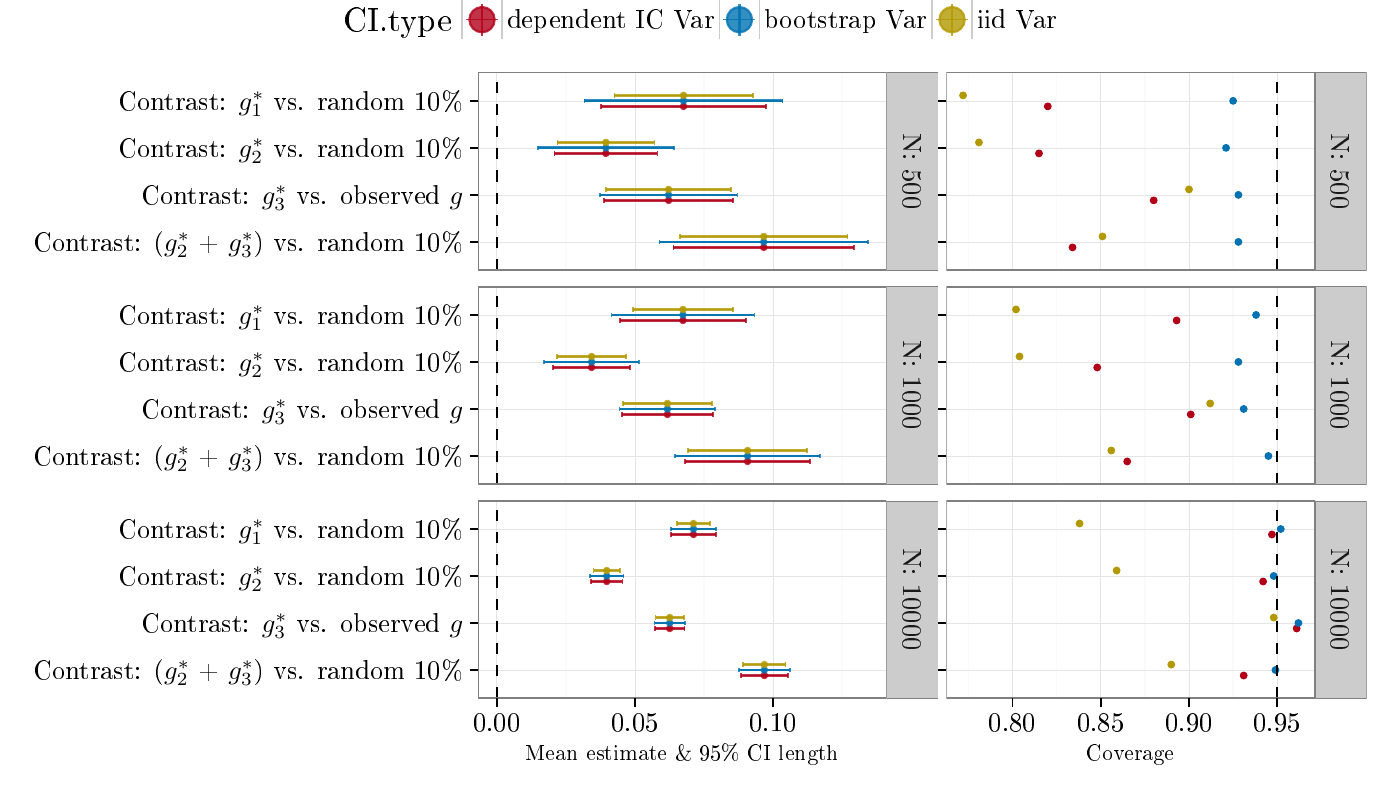 % Created by tikzDevice version 0.8.1 on 2016-04-19 14:17:20
% !TEX encoding = UTF-8 Unicode
\documentclass[english]{article}
\nonstopmode

\usepackage{tikz}

\usepackage[active,tightpage,psfixbb]{preview}

\PreviewEnvironment{pgfpicture}

\setlength\PreviewBorder{0pt}

\newcommand{\SweaveOpts}[1]{}  % do not interfere with LaTeX
\newcommand{\SweaveInput}[1]{} % because they are not real TeX commands
\newcommand{\Sexpr}[1]{}       % will only be parsed by R

 % \documentclass[a4paper]{article}
\usepackage[T1]{fontenc}
\usepackage[latin9]{inputenc} % \usepackage[utf8]{inputenc}
\usepackage{geometry}
% \geometry{verbose,tmargin=2cm,bmargin=2cm,lmargin=3cm,rmargin=3cm}
\usepackage{amsthm, amsmath,amssymb} % ,amsfonts
\usepackage{setspace}
\usepackage{esint}
\usepackage[authoryear]{natbib}
\onehalfspacing

\makeatletter
\usepackage{authblk}
\usepackage[multiple]{footmisc}
\usepackage{pdflscape}
\usepackage{booktabs}

% \usepackage{jheppub}
%%\usepackage[round]{natbib}
\usepackage[colorlinks=true,urlcolor=blue]{hyperref}
\usepackage{graphicx}
\usepackage{pdflscape}
\usepackage{color}
\usepackage{float}

\definecolor{blue}{rgb}{.2,.2,.7}
\definecolor{red}{rgb}{.7,.2,.2}
\definecolor{green}{rgb}{0,.6,.3}
\definecolor{gray}{rgb}{0.45,0.45,0.45}
\newcommand{\btext}[1]{\textcolor{blue}{#1}}
\newcommand{\rtext}[1]{\textcolor{red}{#1}}
\newcommand{\gtext}[1]{\textcolor{green}{#1}}
\newcommand{\wtext}[1]{\textcolor{white}{#1}}
\newcommand{\old}[1]{\textcolor{gray}{#1}}
\definecolor{gray90}{RGB}{229,229,229}
\definecolor{gray77}{RGB}{196,196,196}
\definecolor{gray60}{RGB}{153,153,153}

\renewcommand{\thefootnote}{\alph{footnote}}
%%\newcommand{\acronym}[1]{\textsc{#1}}
%%\newcommand{\class}[1]{\mbox{\textsf{#1}}}
\newcommand{\code}[1]{\mbox{\texttt{#1}}}
\newcommand{\pkg}[1]{{\normalfont\fontseries{b}\selectfont #1}}
\newcommand{\proglang}[1]{\textsf{#1}}

\newcommand\XOR{\mathbin{\char`\^}}
\newcommand\independent{\protect\mathpalette{\protect\independenT}{\perp}}
\def\independenT#1#2{\mathrel{\rlap{$#1#2$}\mkern2mu{#1#2}}}

\theoremstyle{plain}
\newtheorem*{thm*}{\protect\theoremname}
\theoremstyle{plain}
\newtheorem*{lem*}{\protect\lemmaname}

\makeatother
\usepackage{babel}
\providecommand{\lemmaname}{Lemma}
\providecommand{\theoremname}{Theorem}


%\VignetteEngine{knitr::knitr}
%\VignetteIndexEntry{Introduction}



\begin{document}

\begin{tikzpicture}[x=1pt,y=1pt]
\definecolor{fillColor}{RGB}{255,255,255}
\path[use as bounding box,fill=fillColor,fill opacity=0.00] (0,0) rectangle (505.89,289.08);
\begin{scope}
\path[clip] (  0.00,  0.00) rectangle (505.89,289.08);
\definecolor{fillColor}{RGB}{255,255,255}

\path[fill=fillColor] (119.75,270.48) rectangle (386.14,293.47);
\end{scope}
\begin{scope}
\path[clip] (  0.00,  0.00) rectangle (505.89,289.08);
\definecolor{drawColor}{RGB}{0,0,0}

\node[text=drawColor,anchor=base west,inner sep=0pt, outer sep=0pt, scale=  1.20] at (124.02,277.84) {CI.type};
\end{scope}
\begin{scope}
\path[clip] (  0.00,  0.00) rectangle (505.89,289.08);
\definecolor{drawColor}{gray}{0.80}
\definecolor{fillColor}{RGB}{255,255,255}

\path[draw=drawColor,line width= 0.6pt,line join=round,line cap=round,fill=fillColor] (166.95,274.74) rectangle (181.41,289.20);
\end{scope}
\begin{scope}
\path[clip] (  0.00,  0.00) rectangle (505.89,289.08);
\definecolor{drawColor}{RGB}{178,0,25}

\path[draw=drawColor,draw opacity=0.80,line width= 1.0pt,line join=round] (174.18,276.19) -- (174.18,287.75);
\definecolor{fillColor}{RGB}{178,0,25}

\path[draw=drawColor,draw opacity=0.80,line width= 0.8pt,line join=round,line cap=round,fill=fillColor,fill opacity=0.80] (174.18,281.97) circle (  4.57);
\end{scope}
\begin{scope}
\path[clip] (  0.00,  0.00) rectangle (505.89,289.08);
\definecolor{drawColor}{RGB}{178,0,25}

\path[draw=drawColor,draw opacity=0.80,line width= 0.6pt,line join=round] (168.40,281.97) -- (179.96,281.97);
\end{scope}
\begin{scope}
\path[clip] (  0.00,  0.00) rectangle (505.89,289.08);
\definecolor{drawColor}{gray}{0.80}
\definecolor{fillColor}{RGB}{255,255,255}

\path[draw=drawColor,line width= 0.6pt,line join=round,line cap=round,fill=fillColor] (259.96,274.74) rectangle (274.42,289.20);
\end{scope}
\begin{scope}
\path[clip] (  0.00,  0.00) rectangle (505.89,289.08);
\definecolor{drawColor}{RGB}{0,114,178}

\path[draw=drawColor,draw opacity=0.80,line width= 1.0pt,line join=round] (267.19,276.19) -- (267.19,287.75);
\definecolor{fillColor}{RGB}{0,114,178}

\path[draw=drawColor,draw opacity=0.80,line width= 0.8pt,line join=round,line cap=round,fill=fillColor,fill opacity=0.80] (267.19,281.97) circle (  4.57);
\end{scope}
\begin{scope}
\path[clip] (  0.00,  0.00) rectangle (505.89,289.08);
\definecolor{drawColor}{RGB}{0,114,178}

\path[draw=drawColor,draw opacity=0.80,line width= 0.6pt,line join=round] (261.41,281.97) -- (272.97,281.97);
\end{scope}
\begin{scope}
\path[clip] (  0.00,  0.00) rectangle (505.89,289.08);
\definecolor{drawColor}{gray}{0.80}
\definecolor{fillColor}{RGB}{255,255,255}

\path[draw=drawColor,line width= 0.6pt,line join=round,line cap=round,fill=fillColor] (336.79,274.74) rectangle (351.25,289.20);
\end{scope}
\begin{scope}
\path[clip] (  0.00,  0.00) rectangle (505.89,289.08);
\definecolor{drawColor}{RGB}{178,153,0}

\path[draw=drawColor,draw opacity=0.80,line width= 1.0pt,line join=round] (344.02,276.19) -- (344.02,287.75);
\definecolor{fillColor}{RGB}{178,153,0}

\path[draw=drawColor,draw opacity=0.80,line width= 0.8pt,line join=round,line cap=round,fill=fillColor,fill opacity=0.80] (344.02,281.97) circle (  4.57);
\end{scope}
\begin{scope}
\path[clip] (  0.00,  0.00) rectangle (505.89,289.08);
\definecolor{drawColor}{RGB}{178,153,0}

\path[draw=drawColor,draw opacity=0.80,line width= 0.6pt,line join=round] (338.24,281.97) -- (349.80,281.97);
\end{scope}
\begin{scope}
\path[clip] (  0.00,  0.00) rectangle (505.89,289.08);
\definecolor{drawColor}{RGB}{0,0,0}

\node[text=drawColor,anchor=base west,inner sep=0pt, outer sep=0pt, scale=  0.96] at (183.22,278.67) {dependent IC Var};
\end{scope}
\begin{scope}
\path[clip] (  0.00,  0.00) rectangle (505.89,289.08);
\definecolor{drawColor}{RGB}{0,0,0}

\node[text=drawColor,anchor=base west,inner sep=0pt, outer sep=0pt, scale=  0.96] at (276.23,278.67) {bootstrap Var};
\end{scope}
\begin{scope}
\path[clip] (  0.00,  0.00) rectangle (505.89,289.08);
\definecolor{drawColor}{RGB}{0,0,0}

\node[text=drawColor,anchor=base west,inner sep=0pt, outer sep=0pt, scale=  0.96] at (353.05,278.67) {iid Var};
\end{scope}
\begin{scope}
\path[clip] (  0.00,  0.00) rectangle (338.95,274.86);
\definecolor{drawColor}{RGB}{255,255,255}
\definecolor{fillColor}{RGB}{255,255,255}

\path[draw=drawColor,line width= 0.6pt,line join=round,line cap=round,fill=fillColor] (  0.00,  0.00) rectangle (338.95,274.86);
\end{scope}
\begin{scope}
\path[clip] (172.78,191.47) rectangle (320.33,262.82);
\definecolor{fillColor}{RGB}{255,255,255}

\path[fill=fillColor] (172.78,191.47) rectangle (320.33,262.82);
\definecolor{drawColor}{gray}{0.98}

\path[draw=drawColor,line width= 0.6pt,line join=round] (204.46,191.47) --
	(204.46,262.82);

\path[draw=drawColor,line width= 0.6pt,line join=round] (254.41,191.47) --
	(254.41,262.82);

\path[draw=drawColor,line width= 0.6pt,line join=round] (304.36,191.47) --
	(304.36,262.82);
\definecolor{drawColor}{gray}{0.90}

\path[draw=drawColor,line width= 0.2pt,line join=round] (172.78,201.66) --
	(320.33,201.66);

\path[draw=drawColor,line width= 0.2pt,line join=round] (172.78,218.65) --
	(320.33,218.65);

\path[draw=drawColor,line width= 0.2pt,line join=round] (172.78,235.64) --
	(320.33,235.64);

\path[draw=drawColor,line width= 0.2pt,line join=round] (172.78,252.63) --
	(320.33,252.63);

\path[draw=drawColor,line width= 0.2pt,line join=round] (179.49,191.47) --
	(179.49,262.82);

\path[draw=drawColor,line width= 0.2pt,line join=round] (229.44,191.47) --
	(229.44,262.82);

\path[draw=drawColor,line width= 0.2pt,line join=round] (279.38,191.47) --
	(279.38,262.82);
\definecolor{drawColor}{RGB}{178,0,25}

\path[draw=drawColor,draw opacity=0.80,line width= 1.0pt,line join=round] (243.36,199.68) -- (308.57,199.68);
\definecolor{drawColor}{RGB}{0,114,178}

\path[draw=drawColor,draw opacity=0.80,line width= 1.0pt,line join=round] (238.30,201.66) -- (313.63,201.66);
\definecolor{drawColor}{RGB}{178,153,0}

\path[draw=drawColor,draw opacity=0.80,line width= 1.0pt,line join=round] (245.67,203.64) -- (306.27,203.64);
\definecolor{drawColor}{RGB}{178,0,25}

\path[draw=drawColor,draw opacity=0.80,line width= 1.0pt,line join=round] (218.19,216.67) -- (264.97,216.67);
\definecolor{drawColor}{RGB}{0,114,178}

\path[draw=drawColor,draw opacity=0.80,line width= 1.0pt,line join=round] (216.71,218.65) -- (266.45,218.65);
\definecolor{drawColor}{RGB}{178,153,0}

\path[draw=drawColor,draw opacity=0.80,line width= 1.0pt,line join=round] (219.00,220.63) -- (264.15,220.63);
\definecolor{drawColor}{RGB}{178,0,25}

\path[draw=drawColor,draw opacity=0.80,line width= 1.0pt,line join=round] (200.32,233.65) -- (237.54,233.65);
\definecolor{drawColor}{RGB}{0,114,178}

\path[draw=drawColor,draw opacity=0.80,line width= 1.0pt,line join=round] (194.36,235.64) -- (243.50,235.64);
\definecolor{drawColor}{RGB}{178,153,0}

\path[draw=drawColor,draw opacity=0.80,line width= 1.0pt,line join=round] (201.39,237.62) -- (236.47,237.62);
\definecolor{drawColor}{RGB}{178,0,25}

\path[draw=drawColor,draw opacity=0.80,line width= 1.0pt,line join=round] (217.11,250.64) -- (276.87,250.64);
\definecolor{drawColor}{RGB}{0,114,178}

\path[draw=drawColor,draw opacity=0.80,line width= 1.0pt,line join=round] (211.20,252.63) -- (282.78,252.63);
\definecolor{drawColor}{RGB}{178,153,0}

\path[draw=drawColor,draw opacity=0.80,line width= 1.0pt,line join=round] (221.99,254.61) -- (272.00,254.61);
\definecolor{drawColor}{RGB}{178,0,25}
\definecolor{fillColor}{RGB}{178,0,25}

\path[draw=drawColor,draw opacity=0.80,line width= 0.8pt,line join=round,line cap=round,fill=fillColor,fill opacity=0.80] (275.97,199.68) circle (  0.95);
\definecolor{drawColor}{RGB}{0,114,178}
\definecolor{fillColor}{RGB}{0,114,178}

\path[draw=drawColor,draw opacity=0.80,line width= 0.8pt,line join=round,line cap=round,fill=fillColor,fill opacity=0.80] (275.97,201.66) circle (  0.95);
\definecolor{drawColor}{RGB}{178,153,0}
\definecolor{fillColor}{RGB}{178,153,0}

\path[draw=drawColor,draw opacity=0.80,line width= 0.8pt,line join=round,line cap=round,fill=fillColor,fill opacity=0.80] (275.97,203.64) circle (  0.95);
\definecolor{drawColor}{RGB}{178,0,25}
\definecolor{fillColor}{RGB}{178,0,25}

\path[draw=drawColor,draw opacity=0.80,line width= 0.8pt,line join=round,line cap=round,fill=fillColor,fill opacity=0.80] (241.58,216.67) circle (  0.95);
\definecolor{drawColor}{RGB}{0,114,178}
\definecolor{fillColor}{RGB}{0,114,178}

\path[draw=drawColor,draw opacity=0.80,line width= 0.8pt,line join=round,line cap=round,fill=fillColor,fill opacity=0.80] (241.58,218.65) circle (  0.95);
\definecolor{drawColor}{RGB}{178,153,0}
\definecolor{fillColor}{RGB}{178,153,0}

\path[draw=drawColor,draw opacity=0.80,line width= 0.8pt,line join=round,line cap=round,fill=fillColor,fill opacity=0.80] (241.58,220.63) circle (  0.95);
\definecolor{drawColor}{RGB}{178,0,25}
\definecolor{fillColor}{RGB}{178,0,25}

\path[draw=drawColor,draw opacity=0.80,line width= 0.8pt,line join=round,line cap=round,fill=fillColor,fill opacity=0.80] (218.93,233.65) circle (  0.95);
\definecolor{drawColor}{RGB}{0,114,178}
\definecolor{fillColor}{RGB}{0,114,178}

\path[draw=drawColor,draw opacity=0.80,line width= 0.8pt,line join=round,line cap=round,fill=fillColor,fill opacity=0.80] (218.93,235.64) circle (  0.95);
\definecolor{drawColor}{RGB}{178,153,0}
\definecolor{fillColor}{RGB}{178,153,0}

\path[draw=drawColor,draw opacity=0.80,line width= 0.8pt,line join=round,line cap=round,fill=fillColor,fill opacity=0.80] (218.93,237.62) circle (  0.95);
\definecolor{drawColor}{RGB}{178,0,25}
\definecolor{fillColor}{RGB}{178,0,25}

\path[draw=drawColor,draw opacity=0.80,line width= 0.8pt,line join=round,line cap=round,fill=fillColor,fill opacity=0.80] (246.99,250.64) circle (  0.95);
\definecolor{drawColor}{RGB}{0,114,178}
\definecolor{fillColor}{RGB}{0,114,178}

\path[draw=drawColor,draw opacity=0.80,line width= 0.8pt,line join=round,line cap=round,fill=fillColor,fill opacity=0.80] (246.99,252.63) circle (  0.95);
\definecolor{drawColor}{RGB}{178,153,0}
\definecolor{fillColor}{RGB}{178,153,0}

\path[draw=drawColor,draw opacity=0.80,line width= 0.8pt,line join=round,line cap=round,fill=fillColor,fill opacity=0.80] (246.99,254.61) circle (  0.95);
\definecolor{drawColor}{RGB}{178,0,25}

\path[draw=drawColor,draw opacity=0.80,line width= 0.6pt,line join=round] (308.57,198.83) --
	(308.57,200.53);

\path[draw=drawColor,draw opacity=0.80,line width= 0.6pt,line join=round] (308.57,199.68) --
	(243.36,199.68);

\path[draw=drawColor,draw opacity=0.80,line width= 0.6pt,line join=round] (243.36,198.83) --
	(243.36,200.53);
\definecolor{drawColor}{RGB}{0,114,178}

\path[draw=drawColor,draw opacity=0.80,line width= 0.6pt,line join=round] (313.63,200.81) --
	(313.63,202.51);

\path[draw=drawColor,draw opacity=0.80,line width= 0.6pt,line join=round] (313.63,201.66) --
	(238.30,201.66);

\path[draw=drawColor,draw opacity=0.80,line width= 0.6pt,line join=round] (238.30,200.81) --
	(238.30,202.51);
\definecolor{drawColor}{RGB}{178,153,0}

\path[draw=drawColor,draw opacity=0.80,line width= 0.6pt,line join=round] (306.27,202.79) --
	(306.27,204.49);

\path[draw=drawColor,draw opacity=0.80,line width= 0.6pt,line join=round] (306.27,203.64) --
	(245.67,203.64);

\path[draw=drawColor,draw opacity=0.80,line width= 0.6pt,line join=round] (245.67,202.79) --
	(245.67,204.49);
\definecolor{drawColor}{RGB}{178,0,25}

\path[draw=drawColor,draw opacity=0.80,line width= 0.6pt,line join=round] (264.97,215.82) --
	(264.97,217.52);

\path[draw=drawColor,draw opacity=0.80,line width= 0.6pt,line join=round] (264.97,216.67) --
	(218.19,216.67);

\path[draw=drawColor,draw opacity=0.80,line width= 0.6pt,line join=round] (218.19,215.82) --
	(218.19,217.52);
\definecolor{drawColor}{RGB}{0,114,178}

\path[draw=drawColor,draw opacity=0.80,line width= 0.6pt,line join=round] (266.45,217.80) --
	(266.45,219.50);

\path[draw=drawColor,draw opacity=0.80,line width= 0.6pt,line join=round] (266.45,218.65) --
	(216.71,218.65);

\path[draw=drawColor,draw opacity=0.80,line width= 0.6pt,line join=round] (216.71,217.80) --
	(216.71,219.50);
\definecolor{drawColor}{RGB}{178,153,0}

\path[draw=drawColor,draw opacity=0.80,line width= 0.6pt,line join=round] (264.15,219.78) --
	(264.15,221.48);

\path[draw=drawColor,draw opacity=0.80,line width= 0.6pt,line join=round] (264.15,220.63) --
	(219.00,220.63);

\path[draw=drawColor,draw opacity=0.80,line width= 0.6pt,line join=round] (219.00,219.78) --
	(219.00,221.48);
\definecolor{drawColor}{RGB}{178,0,25}

\path[draw=drawColor,draw opacity=0.80,line width= 0.6pt,line join=round] (237.54,232.81) --
	(237.54,234.50);

\path[draw=drawColor,draw opacity=0.80,line width= 0.6pt,line join=round] (237.54,233.65) --
	(200.32,233.65);

\path[draw=drawColor,draw opacity=0.80,line width= 0.6pt,line join=round] (200.32,232.81) --
	(200.32,234.50);
\definecolor{drawColor}{RGB}{0,114,178}

\path[draw=drawColor,draw opacity=0.80,line width= 0.6pt,line join=round] (243.50,234.79) --
	(243.50,236.49);

\path[draw=drawColor,draw opacity=0.80,line width= 0.6pt,line join=round] (243.50,235.64) --
	(194.36,235.64);

\path[draw=drawColor,draw opacity=0.80,line width= 0.6pt,line join=round] (194.36,234.79) --
	(194.36,236.49);
\definecolor{drawColor}{RGB}{178,153,0}

\path[draw=drawColor,draw opacity=0.80,line width= 0.6pt,line join=round] (236.47,236.77) --
	(236.47,238.47);

\path[draw=drawColor,draw opacity=0.80,line width= 0.6pt,line join=round] (236.47,237.62) --
	(201.39,237.62);

\path[draw=drawColor,draw opacity=0.80,line width= 0.6pt,line join=round] (201.39,236.77) --
	(201.39,238.47);
\definecolor{drawColor}{RGB}{178,0,25}

\path[draw=drawColor,draw opacity=0.80,line width= 0.6pt,line join=round] (276.87,249.79) --
	(276.87,251.49);

\path[draw=drawColor,draw opacity=0.80,line width= 0.6pt,line join=round] (276.87,250.64) --
	(217.11,250.64);

\path[draw=drawColor,draw opacity=0.80,line width= 0.6pt,line join=round] (217.11,249.79) --
	(217.11,251.49);
\definecolor{drawColor}{RGB}{0,114,178}

\path[draw=drawColor,draw opacity=0.80,line width= 0.6pt,line join=round] (282.78,251.78) --
	(282.78,253.47);

\path[draw=drawColor,draw opacity=0.80,line width= 0.6pt,line join=round] (282.78,252.63) --
	(211.20,252.63);

\path[draw=drawColor,draw opacity=0.80,line width= 0.6pt,line join=round] (211.20,251.78) --
	(211.20,253.47);
\definecolor{drawColor}{RGB}{178,153,0}

\path[draw=drawColor,draw opacity=0.80,line width= 0.6pt,line join=round] (272.00,253.76) --
	(272.00,255.46);

\path[draw=drawColor,draw opacity=0.80,line width= 0.6pt,line join=round] (272.00,254.61) --
	(221.99,254.61);

\path[draw=drawColor,draw opacity=0.80,line width= 0.6pt,line join=round] (221.99,253.76) --
	(221.99,255.46);
\definecolor{drawColor}{RGB}{0,0,0}

\path[draw=drawColor,line width= 0.6pt,dash pattern=on 4pt off 4pt ,line join=round] (179.49,191.47) -- (179.49,262.82);
\definecolor{drawColor}{gray}{0.50}

\path[draw=drawColor,line width= 0.6pt,line join=round,line cap=round] (172.78,191.47) rectangle (320.33,262.82);
\end{scope}
\begin{scope}
\path[clip] (172.78,114.12) rectangle (320.33,185.47);
\definecolor{fillColor}{RGB}{255,255,255}

\path[fill=fillColor] (172.78,114.12) rectangle (320.33,185.47);
\definecolor{drawColor}{gray}{0.98}

\path[draw=drawColor,line width= 0.6pt,line join=round] (204.46,114.12) --
	(204.46,185.47);

\path[draw=drawColor,line width= 0.6pt,line join=round] (254.41,114.12) --
	(254.41,185.47);

\path[draw=drawColor,line width= 0.6pt,line join=round] (304.36,114.12) --
	(304.36,185.47);
\definecolor{drawColor}{gray}{0.90}

\path[draw=drawColor,line width= 0.2pt,line join=round] (172.78,124.31) --
	(320.33,124.31);

\path[draw=drawColor,line width= 0.2pt,line join=round] (172.78,141.30) --
	(320.33,141.30);

\path[draw=drawColor,line width= 0.2pt,line join=round] (172.78,158.29) --
	(320.33,158.29);

\path[draw=drawColor,line width= 0.2pt,line join=round] (172.78,175.27) --
	(320.33,175.27);

\path[draw=drawColor,line width= 0.2pt,line join=round] (179.49,114.12) --
	(179.49,185.47);

\path[draw=drawColor,line width= 0.2pt,line join=round] (229.44,114.12) --
	(229.44,185.47);

\path[draw=drawColor,line width= 0.2pt,line join=round] (279.38,114.12) --
	(279.38,185.47);
\definecolor{drawColor}{RGB}{178,0,25}

\path[draw=drawColor,draw opacity=0.80,line width= 1.0pt,line join=round] (247.56,122.33) -- (292.71,122.33);
\definecolor{drawColor}{RGB}{0,114,178}

\path[draw=drawColor,draw opacity=0.80,line width= 1.0pt,line join=round] (243.90,124.31) -- (296.38,124.31);
\definecolor{drawColor}{RGB}{178,153,0}

\path[draw=drawColor,draw opacity=0.80,line width= 1.0pt,line join=round] (248.63,126.29) -- (291.64,126.29);
\definecolor{drawColor}{RGB}{178,0,25}

\path[draw=drawColor,draw opacity=0.80,line width= 1.0pt,line join=round] (224.82,139.32) -- (257.53,139.32);
\definecolor{drawColor}{RGB}{0,114,178}

\path[draw=drawColor,draw opacity=0.80,line width= 1.0pt,line join=round] (223.91,141.30) -- (258.43,141.30);
\definecolor{drawColor}{RGB}{178,153,0}

\path[draw=drawColor,draw opacity=0.80,line width= 1.0pt,line join=round] (225.16,143.28) -- (257.19,143.28);
\definecolor{drawColor}{RGB}{178,0,25}

\path[draw=drawColor,draw opacity=0.80,line width= 1.0pt,line join=round] (199.84,156.30) -- (227.71,156.30);
\definecolor{drawColor}{RGB}{0,114,178}

\path[draw=drawColor,draw opacity=0.80,line width= 1.0pt,line join=round] (196.63,158.29) -- (230.92,158.29);
\definecolor{drawColor}{RGB}{178,153,0}

\path[draw=drawColor,draw opacity=0.80,line width= 1.0pt,line join=round] (201.31,160.27) -- (226.24,160.27);
\definecolor{drawColor}{RGB}{178,0,25}

\path[draw=drawColor,draw opacity=0.80,line width= 1.0pt,line join=round] (224.03,173.29) -- (269.54,173.29);
\definecolor{drawColor}{RGB}{0,114,178}

\path[draw=drawColor,draw opacity=0.80,line width= 1.0pt,line join=round] (220.97,175.27) -- (272.60,175.27);
\definecolor{drawColor}{RGB}{178,153,0}

\path[draw=drawColor,draw opacity=0.80,line width= 1.0pt,line join=round] (228.62,177.26) -- (264.94,177.26);
\definecolor{drawColor}{RGB}{178,0,25}
\definecolor{fillColor}{RGB}{178,0,25}

\path[draw=drawColor,draw opacity=0.80,line width= 0.8pt,line join=round,line cap=round,fill=fillColor,fill opacity=0.80] (270.14,122.33) circle (  0.95);
\definecolor{drawColor}{RGB}{0,114,178}
\definecolor{fillColor}{RGB}{0,114,178}

\path[draw=drawColor,draw opacity=0.80,line width= 0.8pt,line join=round,line cap=round,fill=fillColor,fill opacity=0.80] (270.14,124.31) circle (  0.95);
\definecolor{drawColor}{RGB}{178,153,0}
\definecolor{fillColor}{RGB}{178,153,0}

\path[draw=drawColor,draw opacity=0.80,line width= 0.8pt,line join=round,line cap=round,fill=fillColor,fill opacity=0.80] (270.14,126.29) circle (  0.95);
\definecolor{drawColor}{RGB}{178,0,25}
\definecolor{fillColor}{RGB}{178,0,25}

\path[draw=drawColor,draw opacity=0.80,line width= 0.8pt,line join=round,line cap=round,fill=fillColor,fill opacity=0.80] (241.17,139.32) circle (  0.95);
\definecolor{drawColor}{RGB}{0,114,178}
\definecolor{fillColor}{RGB}{0,114,178}

\path[draw=drawColor,draw opacity=0.80,line width= 0.8pt,line join=round,line cap=round,fill=fillColor,fill opacity=0.80] (241.17,141.30) circle (  0.95);
\definecolor{drawColor}{RGB}{178,153,0}
\definecolor{fillColor}{RGB}{178,153,0}

\path[draw=drawColor,draw opacity=0.80,line width= 0.8pt,line join=round,line cap=round,fill=fillColor,fill opacity=0.80] (241.17,143.28) circle (  0.95);
\definecolor{drawColor}{RGB}{178,0,25}
\definecolor{fillColor}{RGB}{178,0,25}

\path[draw=drawColor,draw opacity=0.80,line width= 0.8pt,line join=round,line cap=round,fill=fillColor,fill opacity=0.80] (213.77,156.30) circle (  0.95);
\definecolor{drawColor}{RGB}{0,114,178}
\definecolor{fillColor}{RGB}{0,114,178}

\path[draw=drawColor,draw opacity=0.80,line width= 0.8pt,line join=round,line cap=round,fill=fillColor,fill opacity=0.80] (213.77,158.29) circle (  0.95);
\definecolor{drawColor}{RGB}{178,153,0}
\definecolor{fillColor}{RGB}{178,153,0}

\path[draw=drawColor,draw opacity=0.80,line width= 0.8pt,line join=round,line cap=round,fill=fillColor,fill opacity=0.80] (213.77,160.27) circle (  0.95);
\definecolor{drawColor}{RGB}{178,0,25}
\definecolor{fillColor}{RGB}{178,0,25}

\path[draw=drawColor,draw opacity=0.80,line width= 0.8pt,line join=round,line cap=round,fill=fillColor,fill opacity=0.80] (246.78,173.29) circle (  0.95);
\definecolor{drawColor}{RGB}{0,114,178}
\definecolor{fillColor}{RGB}{0,114,178}

\path[draw=drawColor,draw opacity=0.80,line width= 0.8pt,line join=round,line cap=round,fill=fillColor,fill opacity=0.80] (246.78,175.27) circle (  0.95);
\definecolor{drawColor}{RGB}{178,153,0}
\definecolor{fillColor}{RGB}{178,153,0}

\path[draw=drawColor,draw opacity=0.80,line width= 0.8pt,line join=round,line cap=round,fill=fillColor,fill opacity=0.80] (246.78,177.26) circle (  0.95);
\definecolor{drawColor}{RGB}{178,0,25}

\path[draw=drawColor,draw opacity=0.80,line width= 0.6pt,line join=round] (292.71,121.48) --
	(292.71,123.18);

\path[draw=drawColor,draw opacity=0.80,line width= 0.6pt,line join=round] (292.71,122.33) --
	(247.56,122.33);

\path[draw=drawColor,draw opacity=0.80,line width= 0.6pt,line join=round] (247.56,121.48) --
	(247.56,123.18);
\definecolor{drawColor}{RGB}{0,114,178}

\path[draw=drawColor,draw opacity=0.80,line width= 0.6pt,line join=round] (296.38,123.46) --
	(296.38,125.16);

\path[draw=drawColor,draw opacity=0.80,line width= 0.6pt,line join=round] (296.38,124.31) --
	(243.90,124.31);

\path[draw=drawColor,draw opacity=0.80,line width= 0.6pt,line join=round] (243.90,123.46) --
	(243.90,125.16);
\definecolor{drawColor}{RGB}{178,153,0}

\path[draw=drawColor,draw opacity=0.80,line width= 0.6pt,line join=round] (291.64,125.44) --
	(291.64,127.14);

\path[draw=drawColor,draw opacity=0.80,line width= 0.6pt,line join=round] (291.64,126.29) --
	(248.63,126.29);

\path[draw=drawColor,draw opacity=0.80,line width= 0.6pt,line join=round] (248.63,125.44) --
	(248.63,127.14);
\definecolor{drawColor}{RGB}{178,0,25}

\path[draw=drawColor,draw opacity=0.80,line width= 0.6pt,line join=round] (257.53,138.47) --
	(257.53,140.17);

\path[draw=drawColor,draw opacity=0.80,line width= 0.6pt,line join=round] (257.53,139.32) --
	(224.82,139.32);

\path[draw=drawColor,draw opacity=0.80,line width= 0.6pt,line join=round] (224.82,138.47) --
	(224.82,140.17);
\definecolor{drawColor}{RGB}{0,114,178}

\path[draw=drawColor,draw opacity=0.80,line width= 0.6pt,line join=round] (258.43,140.45) --
	(258.43,142.15);

\path[draw=drawColor,draw opacity=0.80,line width= 0.6pt,line join=round] (258.43,141.30) --
	(223.91,141.30);

\path[draw=drawColor,draw opacity=0.80,line width= 0.6pt,line join=round] (223.91,140.45) --
	(223.91,142.15);
\definecolor{drawColor}{RGB}{178,153,0}

\path[draw=drawColor,draw opacity=0.80,line width= 0.6pt,line join=round] (257.19,142.43) --
	(257.19,144.13);

\path[draw=drawColor,draw opacity=0.80,line width= 0.6pt,line join=round] (257.19,143.28) --
	(225.16,143.28);

\path[draw=drawColor,draw opacity=0.80,line width= 0.6pt,line join=round] (225.16,142.43) --
	(225.16,144.13);
\definecolor{drawColor}{RGB}{178,0,25}

\path[draw=drawColor,draw opacity=0.80,line width= 0.6pt,line join=round] (227.71,155.45) --
	(227.71,157.15);

\path[draw=drawColor,draw opacity=0.80,line width= 0.6pt,line join=round] (227.71,156.30) --
	(199.84,156.30);

\path[draw=drawColor,draw opacity=0.80,line width= 0.6pt,line join=round] (199.84,155.45) --
	(199.84,157.15);
\definecolor{drawColor}{RGB}{0,114,178}

\path[draw=drawColor,draw opacity=0.80,line width= 0.6pt,line join=round] (230.92,157.44) --
	(230.92,159.14);

\path[draw=drawColor,draw opacity=0.80,line width= 0.6pt,line join=round] (230.92,158.29) --
	(196.63,158.29);

\path[draw=drawColor,draw opacity=0.80,line width= 0.6pt,line join=round] (196.63,157.44) --
	(196.63,159.14);
\definecolor{drawColor}{RGB}{178,153,0}

\path[draw=drawColor,draw opacity=0.80,line width= 0.6pt,line join=round] (226.24,159.42) --
	(226.24,161.12);

\path[draw=drawColor,draw opacity=0.80,line width= 0.6pt,line join=round] (226.24,160.27) --
	(201.31,160.27);

\path[draw=drawColor,draw opacity=0.80,line width= 0.6pt,line join=round] (201.31,159.42) --
	(201.31,161.12);
\definecolor{drawColor}{RGB}{178,0,25}

\path[draw=drawColor,draw opacity=0.80,line width= 0.6pt,line join=round] (269.54,172.44) --
	(269.54,174.14);

\path[draw=drawColor,draw opacity=0.80,line width= 0.6pt,line join=round] (269.54,173.29) --
	(224.03,173.29);

\path[draw=drawColor,draw opacity=0.80,line width= 0.6pt,line join=round] (224.03,172.44) --
	(224.03,174.14);
\definecolor{drawColor}{RGB}{0,114,178}

\path[draw=drawColor,draw opacity=0.80,line width= 0.6pt,line join=round] (272.60,174.43) --
	(272.60,176.12);

\path[draw=drawColor,draw opacity=0.80,line width= 0.6pt,line join=round] (272.60,175.27) --
	(220.97,175.27);

\path[draw=drawColor,draw opacity=0.80,line width= 0.6pt,line join=round] (220.97,174.43) --
	(220.97,176.12);
\definecolor{drawColor}{RGB}{178,153,0}

\path[draw=drawColor,draw opacity=0.80,line width= 0.6pt,line join=round] (264.94,176.41) --
	(264.94,178.11);

\path[draw=drawColor,draw opacity=0.80,line width= 0.6pt,line join=round] (264.94,177.26) --
	(228.62,177.26);

\path[draw=drawColor,draw opacity=0.80,line width= 0.6pt,line join=round] (228.62,176.41) --
	(228.62,178.11);
\definecolor{drawColor}{RGB}{0,0,0}

\path[draw=drawColor,line width= 0.6pt,dash pattern=on 4pt off 4pt ,line join=round] (179.49,114.12) -- (179.49,185.47);
\definecolor{drawColor}{gray}{0.50}

\path[draw=drawColor,line width= 0.6pt,line join=round,line cap=round] (172.78,114.12) rectangle (320.33,185.47);
\end{scope}
\begin{scope}
\path[clip] (172.78, 36.77) rectangle (320.33,108.12);
\definecolor{fillColor}{RGB}{255,255,255}

\path[fill=fillColor] (172.78, 36.77) rectangle (320.33,108.12);
\definecolor{drawColor}{gray}{0.98}

\path[draw=drawColor,line width= 0.6pt,line join=round] (204.46, 36.77) --
	(204.46,108.12);

\path[draw=drawColor,line width= 0.6pt,line join=round] (254.41, 36.77) --
	(254.41,108.12);

\path[draw=drawColor,line width= 0.6pt,line join=round] (304.36, 36.77) --
	(304.36,108.12);
\definecolor{drawColor}{gray}{0.90}

\path[draw=drawColor,line width= 0.2pt,line join=round] (172.78, 46.96) --
	(320.33, 46.96);

\path[draw=drawColor,line width= 0.2pt,line join=round] (172.78, 63.95) --
	(320.33, 63.95);

\path[draw=drawColor,line width= 0.2pt,line join=round] (172.78, 80.94) --
	(320.33, 80.94);

\path[draw=drawColor,line width= 0.2pt,line join=round] (172.78, 97.92) --
	(320.33, 97.92);

\path[draw=drawColor,line width= 0.2pt,line join=round] (179.49, 36.77) --
	(179.49,108.12);

\path[draw=drawColor,line width= 0.2pt,line join=round] (229.44, 36.77) --
	(229.44,108.12);

\path[draw=drawColor,line width= 0.2pt,line join=round] (279.38, 36.77) --
	(279.38,108.12);
\definecolor{drawColor}{RGB}{178,0,25}

\path[draw=drawColor,draw opacity=0.80,line width= 1.0pt,line join=round] (267.67, 44.98) -- (284.73, 44.98);
\definecolor{drawColor}{RGB}{0,114,178}

\path[draw=drawColor,draw opacity=0.80,line width= 1.0pt,line join=round] (266.97, 46.96) -- (285.44, 46.96);
\definecolor{drawColor}{RGB}{178,153,0}

\path[draw=drawColor,draw opacity=0.80,line width= 1.0pt,line join=round] (268.56, 48.94) -- (283.85, 48.94);
\definecolor{drawColor}{RGB}{178,0,25}

\path[draw=drawColor,draw opacity=0.80,line width= 1.0pt,line join=round] (236.60, 61.97) -- (247.38, 61.97);
\definecolor{drawColor}{RGB}{0,114,178}

\path[draw=drawColor,draw opacity=0.80,line width= 1.0pt,line join=round] (236.51, 63.95) -- (247.47, 63.95);
\definecolor{drawColor}{RGB}{178,153,0}

\path[draw=drawColor,draw opacity=0.80,line width= 1.0pt,line join=round] (236.89, 65.93) -- (247.10, 65.93);
\definecolor{drawColor}{RGB}{178,0,25}

\path[draw=drawColor,draw opacity=0.80,line width= 1.0pt,line join=round] (213.58, 78.95) -- (224.90, 78.95);
\definecolor{drawColor}{RGB}{0,114,178}

\path[draw=drawColor,draw opacity=0.80,line width= 1.0pt,line join=round] (213.17, 80.94) -- (225.31, 80.94);
\definecolor{drawColor}{RGB}{178,153,0}

\path[draw=drawColor,draw opacity=0.80,line width= 1.0pt,line join=round] (214.51, 82.92) -- (223.98, 82.92);
\definecolor{drawColor}{RGB}{178,0,25}

\path[draw=drawColor,draw opacity=0.80,line width= 1.0pt,line join=round] (242.47, 95.94) -- (258.70, 95.94);
\definecolor{drawColor}{RGB}{0,114,178}

\path[draw=drawColor,draw opacity=0.80,line width= 1.0pt,line join=round] (242.38, 97.92) -- (258.80, 97.92);
\definecolor{drawColor}{RGB}{178,153,0}

\path[draw=drawColor,draw opacity=0.80,line width= 1.0pt,line join=round] (244.67, 99.91) -- (256.51, 99.91);
\definecolor{drawColor}{RGB}{178,0,25}
\definecolor{fillColor}{RGB}{178,0,25}

\path[draw=drawColor,draw opacity=0.80,line width= 0.8pt,line join=round,line cap=round,fill=fillColor,fill opacity=0.80] (276.20, 44.98) circle (  0.95);
\definecolor{drawColor}{RGB}{0,114,178}
\definecolor{fillColor}{RGB}{0,114,178}

\path[draw=drawColor,draw opacity=0.80,line width= 0.8pt,line join=round,line cap=round,fill=fillColor,fill opacity=0.80] (276.20, 46.96) circle (  0.95);
\definecolor{drawColor}{RGB}{178,153,0}
\definecolor{fillColor}{RGB}{178,153,0}

\path[draw=drawColor,draw opacity=0.80,line width= 0.8pt,line join=round,line cap=round,fill=fillColor,fill opacity=0.80] (276.20, 48.94) circle (  0.95);
\definecolor{drawColor}{RGB}{178,0,25}
\definecolor{fillColor}{RGB}{178,0,25}

\path[draw=drawColor,draw opacity=0.80,line width= 0.8pt,line join=round,line cap=round,fill=fillColor,fill opacity=0.80] (241.99, 61.97) circle (  0.95);
\definecolor{drawColor}{RGB}{0,114,178}
\definecolor{fillColor}{RGB}{0,114,178}

\path[draw=drawColor,draw opacity=0.80,line width= 0.8pt,line join=round,line cap=round,fill=fillColor,fill opacity=0.80] (241.99, 63.95) circle (  0.95);
\definecolor{drawColor}{RGB}{178,153,0}
\definecolor{fillColor}{RGB}{178,153,0}

\path[draw=drawColor,draw opacity=0.80,line width= 0.8pt,line join=round,line cap=round,fill=fillColor,fill opacity=0.80] (241.99, 65.93) circle (  0.95);
\definecolor{drawColor}{RGB}{178,0,25}
\definecolor{fillColor}{RGB}{178,0,25}

\path[draw=drawColor,draw opacity=0.80,line width= 0.8pt,line join=round,line cap=round,fill=fillColor,fill opacity=0.80] (219.24, 78.95) circle (  0.95);
\definecolor{drawColor}{RGB}{0,114,178}
\definecolor{fillColor}{RGB}{0,114,178}

\path[draw=drawColor,draw opacity=0.80,line width= 0.8pt,line join=round,line cap=round,fill=fillColor,fill opacity=0.80] (219.24, 80.94) circle (  0.95);
\definecolor{drawColor}{RGB}{178,153,0}
\definecolor{fillColor}{RGB}{178,153,0}

\path[draw=drawColor,draw opacity=0.80,line width= 0.8pt,line join=round,line cap=round,fill=fillColor,fill opacity=0.80] (219.24, 82.92) circle (  0.95);
\definecolor{drawColor}{RGB}{178,0,25}
\definecolor{fillColor}{RGB}{178,0,25}

\path[draw=drawColor,draw opacity=0.80,line width= 0.8pt,line join=round,line cap=round,fill=fillColor,fill opacity=0.80] (250.59, 95.94) circle (  0.95);
\definecolor{drawColor}{RGB}{0,114,178}
\definecolor{fillColor}{RGB}{0,114,178}

\path[draw=drawColor,draw opacity=0.80,line width= 0.8pt,line join=round,line cap=round,fill=fillColor,fill opacity=0.80] (250.59, 97.92) circle (  0.95);
\definecolor{drawColor}{RGB}{178,153,0}
\definecolor{fillColor}{RGB}{178,153,0}

\path[draw=drawColor,draw opacity=0.80,line width= 0.8pt,line join=round,line cap=round,fill=fillColor,fill opacity=0.80] (250.59, 99.91) circle (  0.95);
\definecolor{drawColor}{RGB}{178,0,25}

\path[draw=drawColor,draw opacity=0.80,line width= 0.6pt,line join=round] (284.73, 44.13) --
	(284.73, 45.83);

\path[draw=drawColor,draw opacity=0.80,line width= 0.6pt,line join=round] (284.73, 44.98) --
	(267.67, 44.98);

\path[draw=drawColor,draw opacity=0.80,line width= 0.6pt,line join=round] (267.67, 44.13) --
	(267.67, 45.83);
\definecolor{drawColor}{RGB}{0,114,178}

\path[draw=drawColor,draw opacity=0.80,line width= 0.6pt,line join=round] (285.44, 46.11) --
	(285.44, 47.81);

\path[draw=drawColor,draw opacity=0.80,line width= 0.6pt,line join=round] (285.44, 46.96) --
	(266.97, 46.96);

\path[draw=drawColor,draw opacity=0.80,line width= 0.6pt,line join=round] (266.97, 46.11) --
	(266.97, 47.81);
\definecolor{drawColor}{RGB}{178,153,0}

\path[draw=drawColor,draw opacity=0.80,line width= 0.6pt,line join=round] (283.85, 48.09) --
	(283.85, 49.79);

\path[draw=drawColor,draw opacity=0.80,line width= 0.6pt,line join=round] (283.85, 48.94) --
	(268.56, 48.94);

\path[draw=drawColor,draw opacity=0.80,line width= 0.6pt,line join=round] (268.56, 48.09) --
	(268.56, 49.79);
\definecolor{drawColor}{RGB}{178,0,25}

\path[draw=drawColor,draw opacity=0.80,line width= 0.6pt,line join=round] (247.38, 61.12) --
	(247.38, 62.82);

\path[draw=drawColor,draw opacity=0.80,line width= 0.6pt,line join=round] (247.38, 61.97) --
	(236.60, 61.97);

\path[draw=drawColor,draw opacity=0.80,line width= 0.6pt,line join=round] (236.60, 61.12) --
	(236.60, 62.82);
\definecolor{drawColor}{RGB}{0,114,178}

\path[draw=drawColor,draw opacity=0.80,line width= 0.6pt,line join=round] (247.47, 63.10) --
	(247.47, 64.80);

\path[draw=drawColor,draw opacity=0.80,line width= 0.6pt,line join=round] (247.47, 63.95) --
	(236.51, 63.95);

\path[draw=drawColor,draw opacity=0.80,line width= 0.6pt,line join=round] (236.51, 63.10) --
	(236.51, 64.80);
\definecolor{drawColor}{RGB}{178,153,0}

\path[draw=drawColor,draw opacity=0.80,line width= 0.6pt,line join=round] (247.10, 65.08) --
	(247.10, 66.78);

\path[draw=drawColor,draw opacity=0.80,line width= 0.6pt,line join=round] (247.10, 65.93) --
	(236.89, 65.93);

\path[draw=drawColor,draw opacity=0.80,line width= 0.6pt,line join=round] (236.89, 65.08) --
	(236.89, 66.78);
\definecolor{drawColor}{RGB}{178,0,25}

\path[draw=drawColor,draw opacity=0.80,line width= 0.6pt,line join=round] (224.90, 78.10) --
	(224.90, 79.80);

\path[draw=drawColor,draw opacity=0.80,line width= 0.6pt,line join=round] (224.90, 78.95) --
	(213.58, 78.95);

\path[draw=drawColor,draw opacity=0.80,line width= 0.6pt,line join=round] (213.58, 78.10) --
	(213.58, 79.80);
\definecolor{drawColor}{RGB}{0,114,178}

\path[draw=drawColor,draw opacity=0.80,line width= 0.6pt,line join=round] (225.31, 80.09) --
	(225.31, 81.79);

\path[draw=drawColor,draw opacity=0.80,line width= 0.6pt,line join=round] (225.31, 80.94) --
	(213.17, 80.94);

\path[draw=drawColor,draw opacity=0.80,line width= 0.6pt,line join=round] (213.17, 80.09) --
	(213.17, 81.79);
\definecolor{drawColor}{RGB}{178,153,0}

\path[draw=drawColor,draw opacity=0.80,line width= 0.6pt,line join=round] (223.98, 82.07) --
	(223.98, 83.77);

\path[draw=drawColor,draw opacity=0.80,line width= 0.6pt,line join=round] (223.98, 82.92) --
	(214.51, 82.92);

\path[draw=drawColor,draw opacity=0.80,line width= 0.6pt,line join=round] (214.51, 82.07) --
	(214.51, 83.77);
\definecolor{drawColor}{RGB}{178,0,25}

\path[draw=drawColor,draw opacity=0.80,line width= 0.6pt,line join=round] (258.70, 95.09) --
	(258.70, 96.79);

\path[draw=drawColor,draw opacity=0.80,line width= 0.6pt,line join=round] (258.70, 95.94) --
	(242.47, 95.94);

\path[draw=drawColor,draw opacity=0.80,line width= 0.6pt,line join=round] (242.47, 95.09) --
	(242.47, 96.79);
\definecolor{drawColor}{RGB}{0,114,178}

\path[draw=drawColor,draw opacity=0.80,line width= 0.6pt,line join=round] (258.80, 97.07) --
	(258.80, 98.77);

\path[draw=drawColor,draw opacity=0.80,line width= 0.6pt,line join=round] (258.80, 97.92) --
	(242.38, 97.92);

\path[draw=drawColor,draw opacity=0.80,line width= 0.6pt,line join=round] (242.38, 97.07) --
	(242.38, 98.77);
\definecolor{drawColor}{RGB}{178,153,0}

\path[draw=drawColor,draw opacity=0.80,line width= 0.6pt,line join=round] (256.51, 99.06) --
	(256.51,100.76);

\path[draw=drawColor,draw opacity=0.80,line width= 0.6pt,line join=round] (256.51, 99.91) --
	(244.67, 99.91);

\path[draw=drawColor,draw opacity=0.80,line width= 0.6pt,line join=round] (244.67, 99.06) --
	(244.67,100.76);
\definecolor{drawColor}{RGB}{0,0,0}

\path[draw=drawColor,line width= 0.6pt,dash pattern=on 4pt off 4pt ,line join=round] (179.49, 36.77) -- (179.49,108.12);
\definecolor{drawColor}{gray}{0.50}

\path[draw=drawColor,line width= 0.6pt,line join=round,line cap=round] (172.78, 36.77) rectangle (320.33,108.12);
\end{scope}
\begin{scope}
\path[clip] (  0.00,  0.00) rectangle (505.89,289.08);
\definecolor{drawColor}{RGB}{0,0,0}

\node[text=drawColor,anchor=base east,inner sep=0pt, outer sep=0pt, scale=  0.96] at (167.38,198.35) {Contrast: ($g^*_2$ + $g^*_3$) vs. random 10\%};

\node[text=drawColor,anchor=base east,inner sep=0pt, outer sep=0pt, scale=  0.96] at (167.38,215.34) {Contrast: $g^*_3$ vs. observed $g$};

\node[text=drawColor,anchor=base east,inner sep=0pt, outer sep=0pt, scale=  0.96] at (167.38,232.33) {Contrast: $g^*_2$ vs. random 10\%};

\node[text=drawColor,anchor=base east,inner sep=0pt, outer sep=0pt, scale=  0.96] at (167.38,249.32) {Contrast: $g^*_1$ vs. random 10\%};
\end{scope}
\begin{scope}
\path[clip] (  0.00,  0.00) rectangle (505.89,289.08);
\definecolor{drawColor}{RGB}{0,0,0}

\path[draw=drawColor,line width= 0.6pt,line join=round] (169.78,201.66) --
	(172.78,201.66);

\path[draw=drawColor,line width= 0.6pt,line join=round] (169.78,218.65) --
	(172.78,218.65);

\path[draw=drawColor,line width= 0.6pt,line join=round] (169.78,235.64) --
	(172.78,235.64);

\path[draw=drawColor,line width= 0.6pt,line join=round] (169.78,252.63) --
	(172.78,252.63);
\end{scope}
\begin{scope}
\path[clip] (  0.00,  0.00) rectangle (505.89,289.08);
\definecolor{drawColor}{RGB}{0,0,0}

\node[text=drawColor,anchor=base east,inner sep=0pt, outer sep=0pt, scale=  0.96] at (167.38,121.00) {Contrast: ($g^*_2$ + $g^*_3$) vs. random 10\%};

\node[text=drawColor,anchor=base east,inner sep=0pt, outer sep=0pt, scale=  0.96] at (167.38,137.99) {Contrast: $g^*_3$ vs. observed $g$};

\node[text=drawColor,anchor=base east,inner sep=0pt, outer sep=0pt, scale=  0.96] at (167.38,154.98) {Contrast: $g^*_2$ vs. random 10\%};

\node[text=drawColor,anchor=base east,inner sep=0pt, outer sep=0pt, scale=  0.96] at (167.38,171.97) {Contrast: $g^*_1$ vs. random 10\%};
\end{scope}
\begin{scope}
\path[clip] (  0.00,  0.00) rectangle (505.89,289.08);
\definecolor{drawColor}{RGB}{0,0,0}

\path[draw=drawColor,line width= 0.6pt,line join=round] (169.78,124.31) --
	(172.78,124.31);

\path[draw=drawColor,line width= 0.6pt,line join=round] (169.78,141.30) --
	(172.78,141.30);

\path[draw=drawColor,line width= 0.6pt,line join=round] (169.78,158.29) --
	(172.78,158.29);

\path[draw=drawColor,line width= 0.6pt,line join=round] (169.78,175.27) --
	(172.78,175.27);
\end{scope}
\begin{scope}
\path[clip] (  0.00,  0.00) rectangle (505.89,289.08);
\definecolor{drawColor}{RGB}{0,0,0}

\node[text=drawColor,anchor=base east,inner sep=0pt, outer sep=0pt, scale=  0.96] at (167.38, 43.65) {Contrast: ($g^*_2$ + $g^*_3$) vs. random 10\%};

\node[text=drawColor,anchor=base east,inner sep=0pt, outer sep=0pt, scale=  0.96] at (167.38, 60.64) {Contrast: $g^*_3$ vs. observed $g$};

\node[text=drawColor,anchor=base east,inner sep=0pt, outer sep=0pt, scale=  0.96] at (167.38, 77.63) {Contrast: $g^*_2$ vs. random 10\%};

\node[text=drawColor,anchor=base east,inner sep=0pt, outer sep=0pt, scale=  0.96] at (167.38, 94.62) {Contrast: $g^*_1$ vs. random 10\%};
\end{scope}
\begin{scope}
\path[clip] (  0.00,  0.00) rectangle (505.89,289.08);
\definecolor{drawColor}{RGB}{0,0,0}

\path[draw=drawColor,line width= 0.6pt,line join=round] (169.78, 46.96) --
	(172.78, 46.96);

\path[draw=drawColor,line width= 0.6pt,line join=round] (169.78, 63.95) --
	(172.78, 63.95);

\path[draw=drawColor,line width= 0.6pt,line join=round] (169.78, 80.94) --
	(172.78, 80.94);

\path[draw=drawColor,line width= 0.6pt,line join=round] (169.78, 97.92) --
	(172.78, 97.92);
\end{scope}
\begin{scope}
\path[clip] (320.33,191.47) rectangle (338.95,262.82);
\definecolor{drawColor}{gray}{0.50}
\definecolor{fillColor}{gray}{0.80}

\path[draw=drawColor,line width= 0.2pt,line join=round,line cap=round,fill=fillColor] (320.33,191.47) rectangle (338.95,262.82);
\definecolor{drawColor}{gray}{0.10}

\node[text=drawColor,rotate=-90.00,anchor=base,inner sep=0pt, outer sep=0pt, scale=  0.96] at (326.33,227.14) {N: 500};
\end{scope}
\begin{scope}
\path[clip] (320.33,114.12) rectangle (338.95,185.47);
\definecolor{drawColor}{gray}{0.50}
\definecolor{fillColor}{gray}{0.80}

\path[draw=drawColor,line width= 0.2pt,line join=round,line cap=round,fill=fillColor] (320.33,114.12) rectangle (338.95,185.47);
\definecolor{drawColor}{gray}{0.10}

\node[text=drawColor,rotate=-90.00,anchor=base,inner sep=0pt, outer sep=0pt, scale=  0.96] at (326.33,149.79) {N: 1000};
\end{scope}
\begin{scope}
\path[clip] (320.33, 36.77) rectangle (338.95,108.12);
\definecolor{drawColor}{gray}{0.50}
\definecolor{fillColor}{gray}{0.80}

\path[draw=drawColor,line width= 0.2pt,line join=round,line cap=round,fill=fillColor] (320.33, 36.77) rectangle (338.95,108.12);
\definecolor{drawColor}{gray}{0.10}

\node[text=drawColor,rotate=-90.00,anchor=base,inner sep=0pt, outer sep=0pt, scale=  0.96] at (326.33, 72.44) {N: 10000};
\end{scope}
\begin{scope}
\path[clip] (  0.00,  0.00) rectangle (505.89,289.08);
\definecolor{drawColor}{RGB}{0,0,0}

\path[draw=drawColor,line width= 0.6pt,line join=round] (179.49, 33.77) --
	(179.49, 36.77);

\path[draw=drawColor,line width= 0.6pt,line join=round] (229.44, 33.77) --
	(229.44, 36.77);

\path[draw=drawColor,line width= 0.6pt,line join=round] (279.38, 33.77) --
	(279.38, 36.77);
\end{scope}
\begin{scope}
\path[clip] (  0.00,  0.00) rectangle (505.89,289.08);
\definecolor{drawColor}{RGB}{0,0,0}

\node[text=drawColor,anchor=base,inner sep=0pt, outer sep=0pt, scale=  0.96] at (179.49, 24.75) {0.00};

\node[text=drawColor,anchor=base,inner sep=0pt, outer sep=0pt, scale=  0.96] at (229.44, 24.75) {0.05};

\node[text=drawColor,anchor=base,inner sep=0pt, outer sep=0pt, scale=  0.96] at (279.38, 24.75) {0.10};
\end{scope}
\begin{scope}
\path[clip] (  0.00,  0.00) rectangle (505.89,289.08);
\definecolor{drawColor}{RGB}{0,0,0}

\node[text=drawColor,anchor=base,inner sep=0pt, outer sep=0pt, scale=  0.80] at (246.56, 14.45) {Mean estimate \& 95\% CI length};
\end{scope}
\begin{scope}
\path[clip] (338.95,  0.00) rectangle (505.89,274.86);
\definecolor{drawColor}{RGB}{255,255,255}
\definecolor{fillColor}{RGB}{255,255,255}

\path[draw=drawColor,line width= 0.6pt,line join=round,line cap=round,fill=fillColor] (338.95,  0.00) rectangle (505.89,274.86);
\end{scope}
\begin{scope}
\path[clip] (341.95,191.47) rectangle (475.23,262.82);
\definecolor{fillColor}{RGB}{255,255,255}

\path[fill=fillColor] (341.95,191.47) rectangle (475.23,262.82);
\definecolor{drawColor}{gray}{0.98}

\path[draw=drawColor,line width= 0.6pt,line join=round] (349.92,191.47) --
	(349.92,262.82);

\path[draw=drawColor,line width= 0.6pt,line join=round] (381.80,191.47) --
	(381.80,262.82);

\path[draw=drawColor,line width= 0.6pt,line join=round] (413.69,191.47) --
	(413.69,262.82);

\path[draw=drawColor,line width= 0.6pt,line join=round] (445.58,191.47) --
	(445.58,262.82);
\definecolor{drawColor}{gray}{0.90}

\path[draw=drawColor,line width= 0.2pt,line join=round] (341.95,201.66) --
	(475.23,201.66);

\path[draw=drawColor,line width= 0.2pt,line join=round] (341.95,218.65) --
	(475.23,218.65);

\path[draw=drawColor,line width= 0.2pt,line join=round] (341.95,235.64) --
	(475.23,235.64);

\path[draw=drawColor,line width= 0.2pt,line join=round] (341.95,252.63) --
	(475.23,252.63);

\path[draw=drawColor,line width= 0.2pt,line join=round] (365.86,191.47) --
	(365.86,262.82);

\path[draw=drawColor,line width= 0.2pt,line join=round] (397.75,191.47) --
	(397.75,262.82);

\path[draw=drawColor,line width= 0.2pt,line join=round] (429.64,191.47) --
	(429.64,262.82);

\path[draw=drawColor,line width= 0.2pt,line join=round] (461.52,191.47) --
	(461.52,262.82);
\definecolor{drawColor}{RGB}{178,0,25}
\definecolor{fillColor}{RGB}{178,0,25}

\path[draw=drawColor,line width= 0.4pt,line join=round,line cap=round,fill=fillColor] (387.54,199.68) circle (  1.21);
\definecolor{drawColor}{RGB}{0,114,178}
\definecolor{fillColor}{RGB}{0,114,178}

\path[draw=drawColor,line width= 0.4pt,line join=round,line cap=round,fill=fillColor] (447.49,201.66) circle (  1.21);
\definecolor{drawColor}{RGB}{178,153,0}
\definecolor{fillColor}{RGB}{178,153,0}

\path[draw=drawColor,line width= 0.4pt,line join=round,line cap=round,fill=fillColor] (398.39,203.64) circle (  1.21);
\definecolor{drawColor}{RGB}{178,0,25}
\definecolor{fillColor}{RGB}{178,0,25}

\path[draw=drawColor,line width= 0.4pt,line join=round,line cap=round,fill=fillColor] (416.88,216.67) circle (  1.21);
\definecolor{drawColor}{RGB}{0,114,178}
\definecolor{fillColor}{RGB}{0,114,178}

\path[draw=drawColor,line width= 0.4pt,line join=round,line cap=round,fill=fillColor] (447.49,218.65) circle (  1.21);
\definecolor{drawColor}{RGB}{178,153,0}
\definecolor{fillColor}{RGB}{178,153,0}

\path[draw=drawColor,line width= 0.4pt,line join=round,line cap=round,fill=fillColor] (429.64,220.63) circle (  1.21);
\definecolor{drawColor}{RGB}{178,0,25}
\definecolor{fillColor}{RGB}{178,0,25}

\path[draw=drawColor,line width= 0.4pt,line join=round,line cap=round,fill=fillColor] (375.43,233.65) circle (  1.21);
\definecolor{drawColor}{RGB}{0,114,178}
\definecolor{fillColor}{RGB}{0,114,178}

\path[draw=drawColor,line width= 0.4pt,line join=round,line cap=round,fill=fillColor] (443.03,235.64) circle (  1.21);
\definecolor{drawColor}{RGB}{178,153,0}
\definecolor{fillColor}{RGB}{178,153,0}

\path[draw=drawColor,line width= 0.4pt,line join=round,line cap=round,fill=fillColor] (353.74,237.62) circle (  1.21);
\definecolor{drawColor}{RGB}{178,0,25}
\definecolor{fillColor}{RGB}{178,0,25}

\path[draw=drawColor,line width= 0.4pt,line join=round,line cap=round,fill=fillColor] (378.62,250.64) circle (  1.21);
\definecolor{drawColor}{RGB}{0,114,178}
\definecolor{fillColor}{RGB}{0,114,178}

\path[draw=drawColor,line width= 0.4pt,line join=round,line cap=round,fill=fillColor] (445.58,252.63) circle (  1.21);
\definecolor{drawColor}{RGB}{178,153,0}
\definecolor{fillColor}{RGB}{178,153,0}

\path[draw=drawColor,line width= 0.4pt,line join=round,line cap=round,fill=fillColor] (348.00,254.61) circle (  1.21);
\definecolor{drawColor}{RGB}{0,0,0}

\path[draw=drawColor,line width= 0.6pt,dash pattern=on 4pt off 4pt ,line join=round] (461.52,191.47) -- (461.52,262.82);
\definecolor{drawColor}{gray}{0.50}

\path[draw=drawColor,line width= 0.6pt,line join=round,line cap=round] (341.95,191.47) rectangle (475.23,262.82);
\end{scope}
\begin{scope}
\path[clip] (341.95,114.12) rectangle (475.23,185.47);
\definecolor{fillColor}{RGB}{255,255,255}

\path[fill=fillColor] (341.95,114.12) rectangle (475.23,185.47);
\definecolor{drawColor}{gray}{0.98}

\path[draw=drawColor,line width= 0.6pt,line join=round] (349.92,114.12) --
	(349.92,185.47);

\path[draw=drawColor,line width= 0.6pt,line join=round] (381.80,114.12) --
	(381.80,185.47);

\path[draw=drawColor,line width= 0.6pt,line join=round] (413.69,114.12) --
	(413.69,185.47);

\path[draw=drawColor,line width= 0.6pt,line join=round] (445.58,114.12) --
	(445.58,185.47);
\definecolor{drawColor}{gray}{0.90}

\path[draw=drawColor,line width= 0.2pt,line join=round] (341.95,124.31) --
	(475.23,124.31);

\path[draw=drawColor,line width= 0.2pt,line join=round] (341.95,141.30) --
	(475.23,141.30);

\path[draw=drawColor,line width= 0.2pt,line join=round] (341.95,158.29) --
	(475.23,158.29);

\path[draw=drawColor,line width= 0.2pt,line join=round] (341.95,175.27) --
	(475.23,175.27);

\path[draw=drawColor,line width= 0.2pt,line join=round] (365.86,114.12) --
	(365.86,185.47);

\path[draw=drawColor,line width= 0.2pt,line join=round] (397.75,114.12) --
	(397.75,185.47);

\path[draw=drawColor,line width= 0.2pt,line join=round] (429.64,114.12) --
	(429.64,185.47);

\path[draw=drawColor,line width= 0.2pt,line join=round] (461.52,114.12) --
	(461.52,185.47);
\definecolor{drawColor}{RGB}{178,0,25}
\definecolor{fillColor}{RGB}{178,0,25}

\path[draw=drawColor,line width= 0.4pt,line join=round,line cap=round,fill=fillColor] (407.31,122.33) circle (  1.21);
\definecolor{drawColor}{RGB}{0,114,178}
\definecolor{fillColor}{RGB}{0,114,178}

\path[draw=drawColor,line width= 0.4pt,line join=round,line cap=round,fill=fillColor] (458.33,124.31) circle (  1.21);
\definecolor{drawColor}{RGB}{178,153,0}
\definecolor{fillColor}{RGB}{178,153,0}

\path[draw=drawColor,line width= 0.4pt,line join=round,line cap=round,fill=fillColor] (401.57,126.29) circle (  1.21);
\definecolor{drawColor}{RGB}{178,0,25}
\definecolor{fillColor}{RGB}{178,0,25}

\path[draw=drawColor,line width= 0.4pt,line join=round,line cap=round,fill=fillColor] (430.27,139.32) circle (  1.21);
\definecolor{drawColor}{RGB}{0,114,178}
\definecolor{fillColor}{RGB}{0,114,178}

\path[draw=drawColor,line width= 0.4pt,line join=round,line cap=round,fill=fillColor] (449.40,141.30) circle (  1.21);
\definecolor{drawColor}{RGB}{178,153,0}
\definecolor{fillColor}{RGB}{178,153,0}

\path[draw=drawColor,line width= 0.4pt,line join=round,line cap=round,fill=fillColor] (437.29,143.28) circle (  1.21);
\definecolor{drawColor}{RGB}{178,0,25}
\definecolor{fillColor}{RGB}{178,0,25}

\path[draw=drawColor,line width= 0.4pt,line join=round,line cap=round,fill=fillColor] (396.47,156.30) circle (  1.21);
\definecolor{drawColor}{RGB}{0,114,178}
\definecolor{fillColor}{RGB}{0,114,178}

\path[draw=drawColor,line width= 0.4pt,line join=round,line cap=round,fill=fillColor] (447.49,158.29) circle (  1.21);
\definecolor{drawColor}{RGB}{178,153,0}
\definecolor{fillColor}{RGB}{178,153,0}

\path[draw=drawColor,line width= 0.4pt,line join=round,line cap=round,fill=fillColor] (368.41,160.27) circle (  1.21);
\definecolor{drawColor}{RGB}{178,0,25}
\definecolor{fillColor}{RGB}{178,0,25}

\path[draw=drawColor,line width= 0.4pt,line join=round,line cap=round,fill=fillColor] (425.17,173.29) circle (  1.21);
\definecolor{drawColor}{RGB}{0,114,178}
\definecolor{fillColor}{RGB}{0,114,178}

\path[draw=drawColor,line width= 0.4pt,line join=round,line cap=round,fill=fillColor] (453.87,175.27) circle (  1.21);
\definecolor{drawColor}{RGB}{178,153,0}
\definecolor{fillColor}{RGB}{178,153,0}

\path[draw=drawColor,line width= 0.4pt,line join=round,line cap=round,fill=fillColor] (367.14,177.26) circle (  1.21);
\definecolor{drawColor}{RGB}{0,0,0}

\path[draw=drawColor,line width= 0.6pt,dash pattern=on 4pt off 4pt ,line join=round] (461.52,114.12) -- (461.52,185.47);
\definecolor{drawColor}{gray}{0.50}

\path[draw=drawColor,line width= 0.6pt,line join=round,line cap=round] (341.95,114.12) rectangle (475.23,185.47);
\end{scope}
\begin{scope}
\path[clip] (341.95, 36.77) rectangle (475.23,108.12);
\definecolor{fillColor}{RGB}{255,255,255}

\path[fill=fillColor] (341.95, 36.77) rectangle (475.23,108.12);
\definecolor{drawColor}{gray}{0.98}

\path[draw=drawColor,line width= 0.6pt,line join=round] (349.92, 36.77) --
	(349.92,108.12);

\path[draw=drawColor,line width= 0.6pt,line join=round] (381.80, 36.77) --
	(381.80,108.12);

\path[draw=drawColor,line width= 0.6pt,line join=round] (413.69, 36.77) --
	(413.69,108.12);

\path[draw=drawColor,line width= 0.6pt,line join=round] (445.58, 36.77) --
	(445.58,108.12);
\definecolor{drawColor}{gray}{0.90}

\path[draw=drawColor,line width= 0.2pt,line join=round] (341.95, 46.96) --
	(475.23, 46.96);

\path[draw=drawColor,line width= 0.2pt,line join=round] (341.95, 63.95) --
	(475.23, 63.95);

\path[draw=drawColor,line width= 0.2pt,line join=round] (341.95, 80.94) --
	(475.23, 80.94);

\path[draw=drawColor,line width= 0.2pt,line join=round] (341.95, 97.92) --
	(475.23, 97.92);

\path[draw=drawColor,line width= 0.2pt,line join=round] (365.86, 36.77) --
	(365.86,108.12);

\path[draw=drawColor,line width= 0.2pt,line join=round] (397.75, 36.77) --
	(397.75,108.12);

\path[draw=drawColor,line width= 0.2pt,line join=round] (429.64, 36.77) --
	(429.64,108.12);

\path[draw=drawColor,line width= 0.2pt,line join=round] (461.52, 36.77) --
	(461.52,108.12);
\definecolor{drawColor}{RGB}{178,0,25}
\definecolor{fillColor}{RGB}{178,0,25}

\path[draw=drawColor,line width= 0.4pt,line join=round,line cap=round,fill=fillColor] (449.40, 44.98) circle (  1.21);
\definecolor{drawColor}{RGB}{0,114,178}
\definecolor{fillColor}{RGB}{0,114,178}

\path[draw=drawColor,line width= 0.4pt,line join=round,line cap=round,fill=fillColor] (460.88, 46.96) circle (  1.21);
\definecolor{drawColor}{RGB}{178,153,0}
\definecolor{fillColor}{RGB}{178,153,0}

\path[draw=drawColor,line width= 0.4pt,line join=round,line cap=round,fill=fillColor] (423.26, 48.94) circle (  1.21);
\definecolor{drawColor}{RGB}{178,0,25}
\definecolor{fillColor}{RGB}{178,0,25}

\path[draw=drawColor,line width= 0.4pt,line join=round,line cap=round,fill=fillColor] (468.54, 61.97) circle (  1.21);
\definecolor{drawColor}{RGB}{0,114,178}
\definecolor{fillColor}{RGB}{0,114,178}

\path[draw=drawColor,line width= 0.4pt,line join=round,line cap=round,fill=fillColor] (469.17, 63.95) circle (  1.21);
\definecolor{drawColor}{RGB}{178,153,0}
\definecolor{fillColor}{RGB}{178,153,0}

\path[draw=drawColor,line width= 0.4pt,line join=round,line cap=round,fill=fillColor] (460.25, 65.93) circle (  1.21);
\definecolor{drawColor}{RGB}{178,0,25}
\definecolor{fillColor}{RGB}{178,0,25}

\path[draw=drawColor,line width= 0.4pt,line join=round,line cap=round,fill=fillColor] (456.42, 78.95) circle (  1.21);
\definecolor{drawColor}{RGB}{0,114,178}
\definecolor{fillColor}{RGB}{0,114,178}

\path[draw=drawColor,line width= 0.4pt,line join=round,line cap=round,fill=fillColor] (460.25, 80.94) circle (  1.21);
\definecolor{drawColor}{RGB}{178,153,0}
\definecolor{fillColor}{RGB}{178,153,0}

\path[draw=drawColor,line width= 0.4pt,line join=round,line cap=round,fill=fillColor] (403.49, 82.92) circle (  1.21);
\definecolor{drawColor}{RGB}{178,0,25}
\definecolor{fillColor}{RGB}{178,0,25}

\path[draw=drawColor,line width= 0.4pt,line join=round,line cap=round,fill=fillColor] (459.61, 95.94) circle (  1.21);
\definecolor{drawColor}{RGB}{0,114,178}
\definecolor{fillColor}{RGB}{0,114,178}

\path[draw=drawColor,line width= 0.4pt,line join=round,line cap=round,fill=fillColor] (462.80, 97.92) circle (  1.21);
\definecolor{drawColor}{RGB}{178,153,0}
\definecolor{fillColor}{RGB}{178,153,0}

\path[draw=drawColor,line width= 0.4pt,line join=round,line cap=round,fill=fillColor] (390.10, 99.91) circle (  1.21);
\definecolor{drawColor}{RGB}{0,0,0}

\path[draw=drawColor,line width= 0.6pt,dash pattern=on 4pt off 4pt ,line join=round] (461.52, 36.77) -- (461.52,108.12);
\definecolor{drawColor}{gray}{0.50}

\path[draw=drawColor,line width= 0.6pt,line join=round,line cap=round] (341.95, 36.77) rectangle (475.23,108.12);
\end{scope}
\begin{scope}
\path[clip] (  0.00,  0.00) rectangle (505.89,289.08);
\definecolor{drawColor}{RGB}{0,0,0}

\path[draw=drawColor,line width= 0.6pt,line join=round] (338.95,201.66) --
	(341.95,201.66);

\path[draw=drawColor,line width= 0.6pt,line join=round] (338.95,218.65) --
	(341.95,218.65);

\path[draw=drawColor,line width= 0.6pt,line join=round] (338.95,235.64) --
	(341.95,235.64);

\path[draw=drawColor,line width= 0.6pt,line join=round] (338.95,252.63) --
	(341.95,252.63);
\end{scope}
\begin{scope}
\path[clip] (  0.00,  0.00) rectangle (505.89,289.08);
\definecolor{drawColor}{RGB}{0,0,0}

\path[draw=drawColor,line width= 0.6pt,line join=round] (338.95,124.31) --
	(341.95,124.31);

\path[draw=drawColor,line width= 0.6pt,line join=round] (338.95,141.30) --
	(341.95,141.30);

\path[draw=drawColor,line width= 0.6pt,line join=round] (338.95,158.29) --
	(341.95,158.29);

\path[draw=drawColor,line width= 0.6pt,line join=round] (338.95,175.27) --
	(341.95,175.27);
\end{scope}
\begin{scope}
\path[clip] (  0.00,  0.00) rectangle (505.89,289.08);
\definecolor{drawColor}{RGB}{0,0,0}

\path[draw=drawColor,line width= 0.6pt,line join=round] (338.95, 46.96) --
	(341.95, 46.96);

\path[draw=drawColor,line width= 0.6pt,line join=round] (338.95, 63.95) --
	(341.95, 63.95);

\path[draw=drawColor,line width= 0.6pt,line join=round] (338.95, 80.94) --
	(341.95, 80.94);

\path[draw=drawColor,line width= 0.6pt,line join=round] (338.95, 97.92) --
	(341.95, 97.92);
\end{scope}
\begin{scope}
\path[clip] (475.23,191.47) rectangle (493.85,262.82);
\definecolor{drawColor}{gray}{0.50}
\definecolor{fillColor}{gray}{0.80}

\path[draw=drawColor,line width= 0.2pt,line join=round,line cap=round,fill=fillColor] (475.23,191.47) rectangle (493.85,262.82);
\definecolor{drawColor}{gray}{0.10}

\node[text=drawColor,rotate=-90.00,anchor=base,inner sep=0pt, outer sep=0pt, scale=  0.96] at (481.23,227.14) {N: 500};
\end{scope}
\begin{scope}
\path[clip] (475.23,114.12) rectangle (493.85,185.47);
\definecolor{drawColor}{gray}{0.50}
\definecolor{fillColor}{gray}{0.80}

\path[draw=drawColor,line width= 0.2pt,line join=round,line cap=round,fill=fillColor] (475.23,114.12) rectangle (493.85,185.47);
\definecolor{drawColor}{gray}{0.10}

\node[text=drawColor,rotate=-90.00,anchor=base,inner sep=0pt, outer sep=0pt, scale=  0.96] at (481.23,149.79) {N: 1000};
\end{scope}
\begin{scope}
\path[clip] (475.23, 36.77) rectangle (493.85,108.12);
\definecolor{drawColor}{gray}{0.50}
\definecolor{fillColor}{gray}{0.80}

\path[draw=drawColor,line width= 0.2pt,line join=round,line cap=round,fill=fillColor] (475.23, 36.77) rectangle (493.85,108.12);
\definecolor{drawColor}{gray}{0.10}

\node[text=drawColor,rotate=-90.00,anchor=base,inner sep=0pt, outer sep=0pt, scale=  0.96] at (481.23, 72.44) {N: 10000};
\end{scope}
\begin{scope}
\path[clip] (  0.00,  0.00) rectangle (505.89,289.08);
\definecolor{drawColor}{RGB}{0,0,0}

\path[draw=drawColor,line width= 0.6pt,line join=round] (365.86, 33.77) --
	(365.86, 36.77);

\path[draw=drawColor,line width= 0.6pt,line join=round] (397.75, 33.77) --
	(397.75, 36.77);

\path[draw=drawColor,line width= 0.6pt,line join=round] (429.64, 33.77) --
	(429.64, 36.77);

\path[draw=drawColor,line width= 0.6pt,line join=round] (461.52, 33.77) --
	(461.52, 36.77);
\end{scope}
\begin{scope}
\path[clip] (  0.00,  0.00) rectangle (505.89,289.08);
\definecolor{drawColor}{RGB}{0,0,0}

\node[text=drawColor,anchor=base,inner sep=0pt, outer sep=0pt, scale=  0.96] at (365.86, 24.75) {0.80};

\node[text=drawColor,anchor=base,inner sep=0pt, outer sep=0pt, scale=  0.96] at (397.75, 24.75) {0.85};

\node[text=drawColor,anchor=base,inner sep=0pt, outer sep=0pt, scale=  0.96] at (429.64, 24.75) {0.90};

\node[text=drawColor,anchor=base,inner sep=0pt, outer sep=0pt, scale=  0.96] at (461.52, 24.75) {0.95};
\end{scope}
\begin{scope}
\path[clip] (  0.00,  0.00) rectangle (505.89,289.08);
\definecolor{drawColor}{RGB}{0,0,0}

\node[text=drawColor,anchor=base,inner sep=0pt, outer sep=0pt, scale=  0.80] at (408.59, 14.45) {Coverage};
\end{scope}
\end{tikzpicture}

\end{document}
